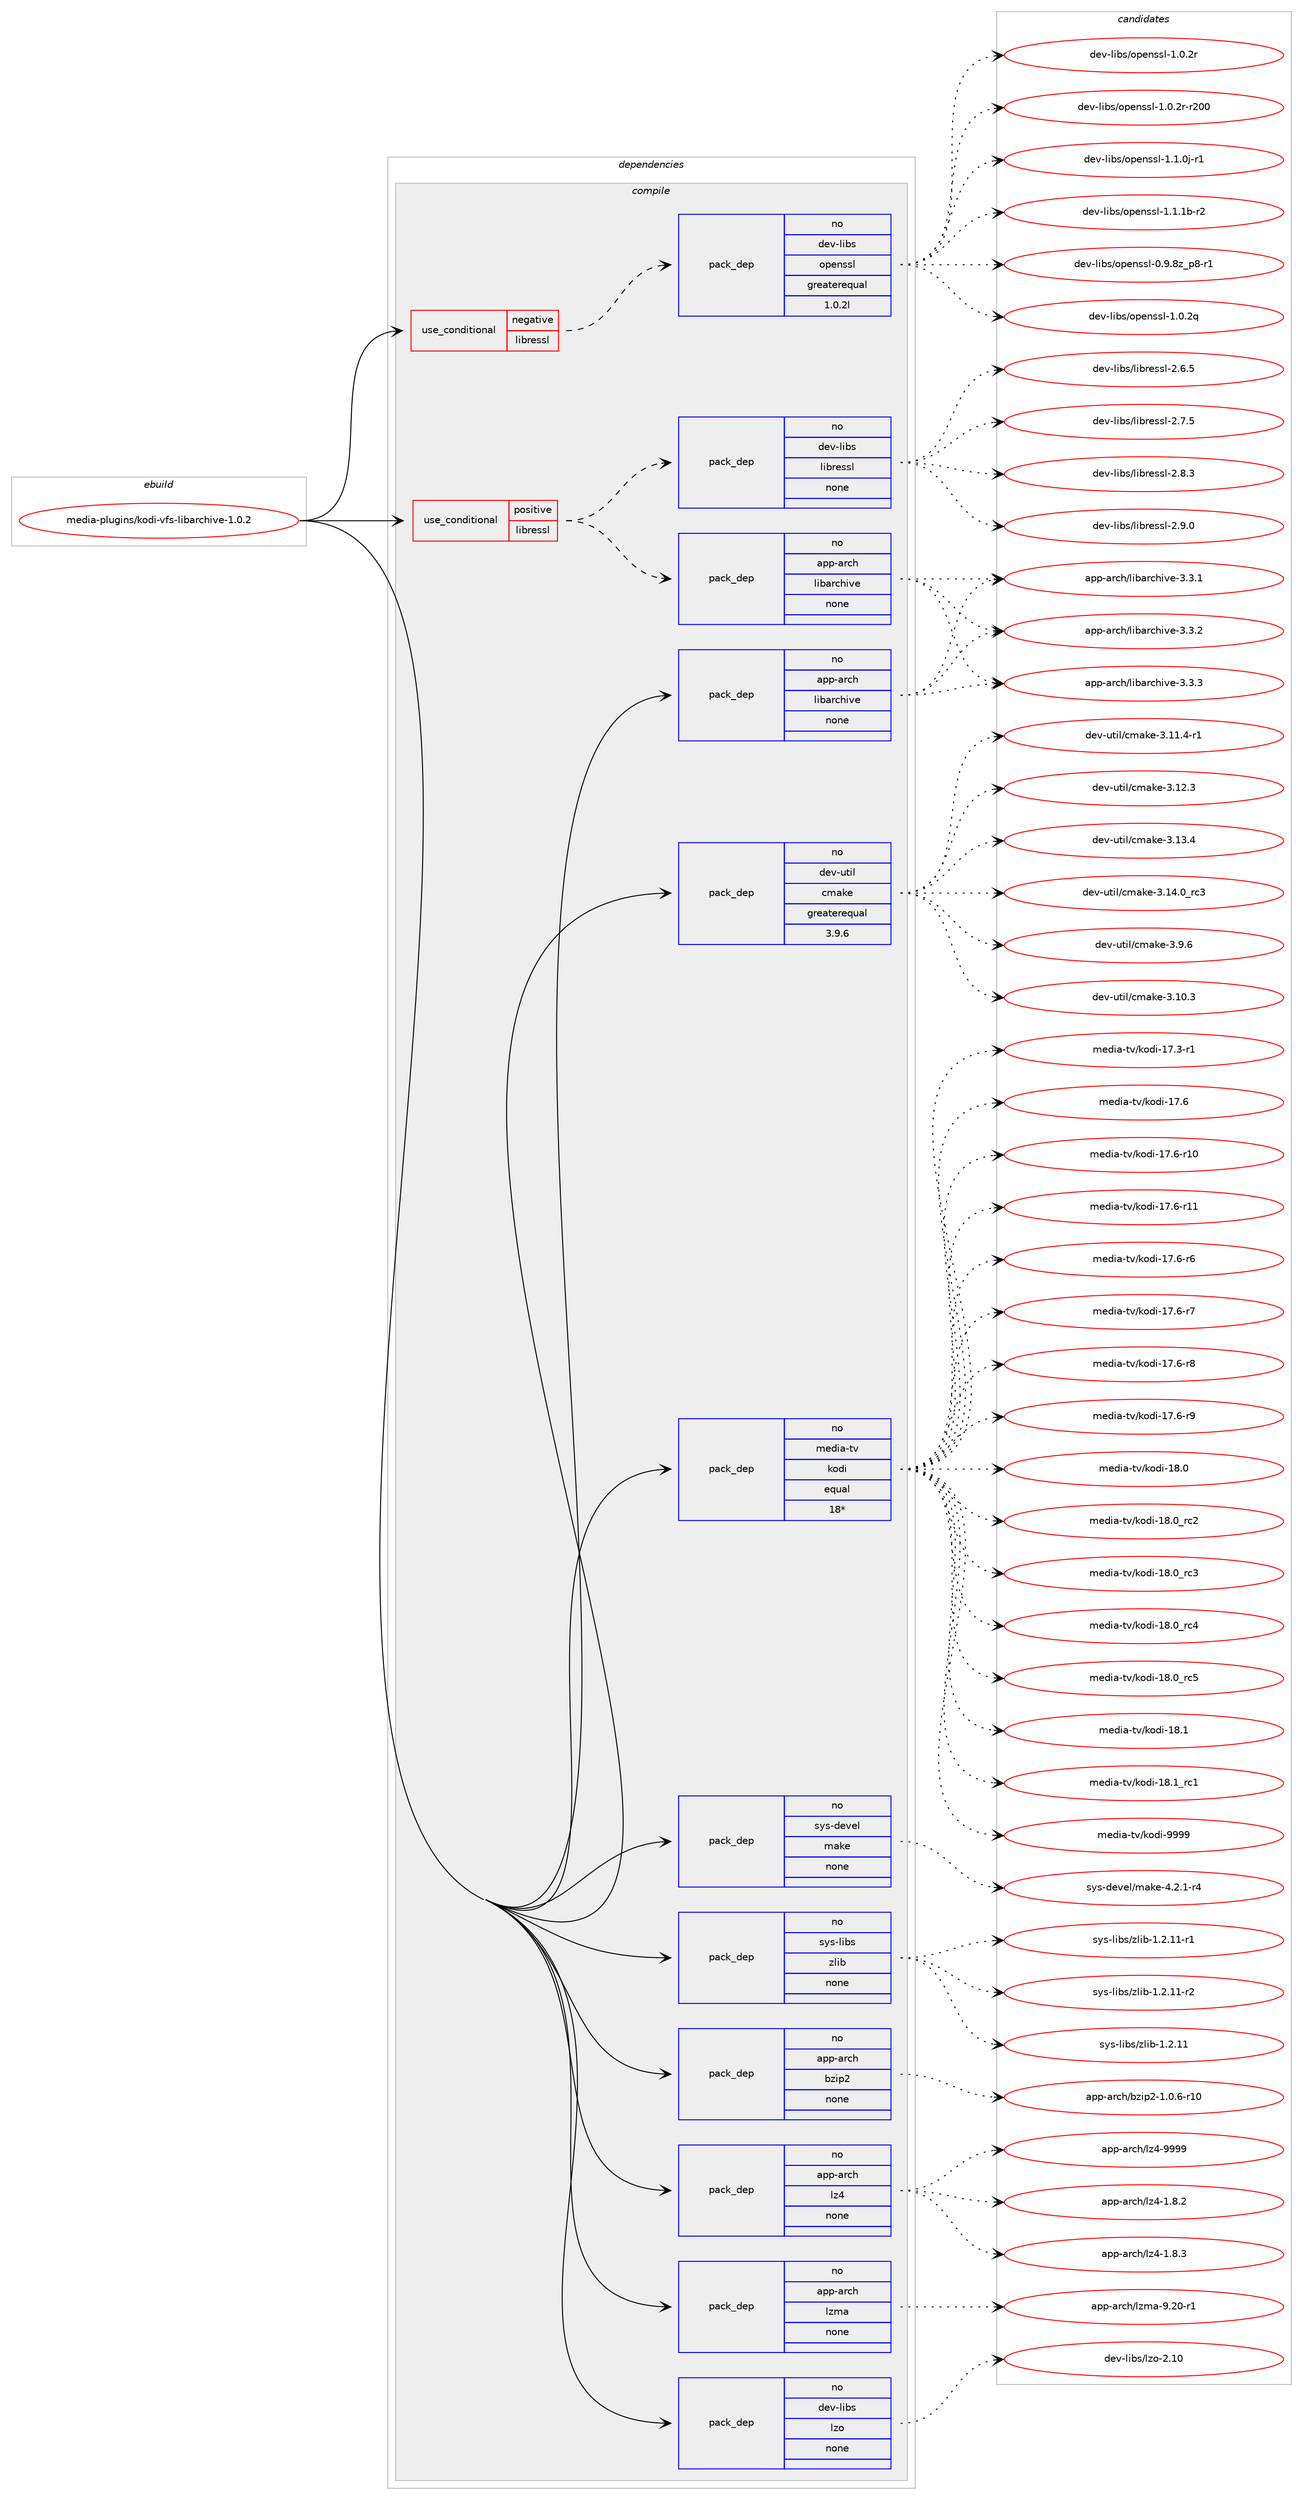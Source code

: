 digraph prolog {

# *************
# Graph options
# *************

newrank=true;
concentrate=true;
compound=true;
graph [rankdir=LR,fontname=Helvetica,fontsize=10,ranksep=1.5];#, ranksep=2.5, nodesep=0.2];
edge  [arrowhead=vee];
node  [fontname=Helvetica,fontsize=10];

# **********
# The ebuild
# **********

subgraph cluster_leftcol {
color=gray;
rank=same;
label=<<i>ebuild</i>>;
id [label="media-plugins/kodi-vfs-libarchive-1.0.2", color=red, width=4, href="../media-plugins/kodi-vfs-libarchive-1.0.2.svg"];
}

# ****************
# The dependencies
# ****************

subgraph cluster_midcol {
color=gray;
label=<<i>dependencies</i>>;
subgraph cluster_compile {
fillcolor="#eeeeee";
style=filled;
label=<<i>compile</i>>;
subgraph cond436480 {
dependency1621964 [label=<<TABLE BORDER="0" CELLBORDER="1" CELLSPACING="0" CELLPADDING="4"><TR><TD ROWSPAN="3" CELLPADDING="10">use_conditional</TD></TR><TR><TD>negative</TD></TR><TR><TD>libressl</TD></TR></TABLE>>, shape=none, color=red];
subgraph pack1159336 {
dependency1621965 [label=<<TABLE BORDER="0" CELLBORDER="1" CELLSPACING="0" CELLPADDING="4" WIDTH="220"><TR><TD ROWSPAN="6" CELLPADDING="30">pack_dep</TD></TR><TR><TD WIDTH="110">no</TD></TR><TR><TD>dev-libs</TD></TR><TR><TD>openssl</TD></TR><TR><TD>greaterequal</TD></TR><TR><TD>1.0.2l</TD></TR></TABLE>>, shape=none, color=blue];
}
dependency1621964:e -> dependency1621965:w [weight=20,style="dashed",arrowhead="vee"];
}
id:e -> dependency1621964:w [weight=20,style="solid",arrowhead="vee"];
subgraph cond436481 {
dependency1621966 [label=<<TABLE BORDER="0" CELLBORDER="1" CELLSPACING="0" CELLPADDING="4"><TR><TD ROWSPAN="3" CELLPADDING="10">use_conditional</TD></TR><TR><TD>positive</TD></TR><TR><TD>libressl</TD></TR></TABLE>>, shape=none, color=red];
subgraph pack1159337 {
dependency1621967 [label=<<TABLE BORDER="0" CELLBORDER="1" CELLSPACING="0" CELLPADDING="4" WIDTH="220"><TR><TD ROWSPAN="6" CELLPADDING="30">pack_dep</TD></TR><TR><TD WIDTH="110">no</TD></TR><TR><TD>dev-libs</TD></TR><TR><TD>libressl</TD></TR><TR><TD>none</TD></TR><TR><TD></TD></TR></TABLE>>, shape=none, color=blue];
}
dependency1621966:e -> dependency1621967:w [weight=20,style="dashed",arrowhead="vee"];
subgraph pack1159338 {
dependency1621968 [label=<<TABLE BORDER="0" CELLBORDER="1" CELLSPACING="0" CELLPADDING="4" WIDTH="220"><TR><TD ROWSPAN="6" CELLPADDING="30">pack_dep</TD></TR><TR><TD WIDTH="110">no</TD></TR><TR><TD>app-arch</TD></TR><TR><TD>libarchive</TD></TR><TR><TD>none</TD></TR><TR><TD></TD></TR></TABLE>>, shape=none, color=blue];
}
dependency1621966:e -> dependency1621968:w [weight=20,style="dashed",arrowhead="vee"];
}
id:e -> dependency1621966:w [weight=20,style="solid",arrowhead="vee"];
subgraph pack1159339 {
dependency1621969 [label=<<TABLE BORDER="0" CELLBORDER="1" CELLSPACING="0" CELLPADDING="4" WIDTH="220"><TR><TD ROWSPAN="6" CELLPADDING="30">pack_dep</TD></TR><TR><TD WIDTH="110">no</TD></TR><TR><TD>app-arch</TD></TR><TR><TD>bzip2</TD></TR><TR><TD>none</TD></TR><TR><TD></TD></TR></TABLE>>, shape=none, color=blue];
}
id:e -> dependency1621969:w [weight=20,style="solid",arrowhead="vee"];
subgraph pack1159340 {
dependency1621970 [label=<<TABLE BORDER="0" CELLBORDER="1" CELLSPACING="0" CELLPADDING="4" WIDTH="220"><TR><TD ROWSPAN="6" CELLPADDING="30">pack_dep</TD></TR><TR><TD WIDTH="110">no</TD></TR><TR><TD>app-arch</TD></TR><TR><TD>libarchive</TD></TR><TR><TD>none</TD></TR><TR><TD></TD></TR></TABLE>>, shape=none, color=blue];
}
id:e -> dependency1621970:w [weight=20,style="solid",arrowhead="vee"];
subgraph pack1159341 {
dependency1621971 [label=<<TABLE BORDER="0" CELLBORDER="1" CELLSPACING="0" CELLPADDING="4" WIDTH="220"><TR><TD ROWSPAN="6" CELLPADDING="30">pack_dep</TD></TR><TR><TD WIDTH="110">no</TD></TR><TR><TD>app-arch</TD></TR><TR><TD>lz4</TD></TR><TR><TD>none</TD></TR><TR><TD></TD></TR></TABLE>>, shape=none, color=blue];
}
id:e -> dependency1621971:w [weight=20,style="solid",arrowhead="vee"];
subgraph pack1159342 {
dependency1621972 [label=<<TABLE BORDER="0" CELLBORDER="1" CELLSPACING="0" CELLPADDING="4" WIDTH="220"><TR><TD ROWSPAN="6" CELLPADDING="30">pack_dep</TD></TR><TR><TD WIDTH="110">no</TD></TR><TR><TD>app-arch</TD></TR><TR><TD>lzma</TD></TR><TR><TD>none</TD></TR><TR><TD></TD></TR></TABLE>>, shape=none, color=blue];
}
id:e -> dependency1621972:w [weight=20,style="solid",arrowhead="vee"];
subgraph pack1159343 {
dependency1621973 [label=<<TABLE BORDER="0" CELLBORDER="1" CELLSPACING="0" CELLPADDING="4" WIDTH="220"><TR><TD ROWSPAN="6" CELLPADDING="30">pack_dep</TD></TR><TR><TD WIDTH="110">no</TD></TR><TR><TD>dev-libs</TD></TR><TR><TD>lzo</TD></TR><TR><TD>none</TD></TR><TR><TD></TD></TR></TABLE>>, shape=none, color=blue];
}
id:e -> dependency1621973:w [weight=20,style="solid",arrowhead="vee"];
subgraph pack1159344 {
dependency1621974 [label=<<TABLE BORDER="0" CELLBORDER="1" CELLSPACING="0" CELLPADDING="4" WIDTH="220"><TR><TD ROWSPAN="6" CELLPADDING="30">pack_dep</TD></TR><TR><TD WIDTH="110">no</TD></TR><TR><TD>dev-util</TD></TR><TR><TD>cmake</TD></TR><TR><TD>greaterequal</TD></TR><TR><TD>3.9.6</TD></TR></TABLE>>, shape=none, color=blue];
}
id:e -> dependency1621974:w [weight=20,style="solid",arrowhead="vee"];
subgraph pack1159345 {
dependency1621975 [label=<<TABLE BORDER="0" CELLBORDER="1" CELLSPACING="0" CELLPADDING="4" WIDTH="220"><TR><TD ROWSPAN="6" CELLPADDING="30">pack_dep</TD></TR><TR><TD WIDTH="110">no</TD></TR><TR><TD>media-tv</TD></TR><TR><TD>kodi</TD></TR><TR><TD>equal</TD></TR><TR><TD>18*</TD></TR></TABLE>>, shape=none, color=blue];
}
id:e -> dependency1621975:w [weight=20,style="solid",arrowhead="vee"];
subgraph pack1159346 {
dependency1621976 [label=<<TABLE BORDER="0" CELLBORDER="1" CELLSPACING="0" CELLPADDING="4" WIDTH="220"><TR><TD ROWSPAN="6" CELLPADDING="30">pack_dep</TD></TR><TR><TD WIDTH="110">no</TD></TR><TR><TD>sys-devel</TD></TR><TR><TD>make</TD></TR><TR><TD>none</TD></TR><TR><TD></TD></TR></TABLE>>, shape=none, color=blue];
}
id:e -> dependency1621976:w [weight=20,style="solid",arrowhead="vee"];
subgraph pack1159347 {
dependency1621977 [label=<<TABLE BORDER="0" CELLBORDER="1" CELLSPACING="0" CELLPADDING="4" WIDTH="220"><TR><TD ROWSPAN="6" CELLPADDING="30">pack_dep</TD></TR><TR><TD WIDTH="110">no</TD></TR><TR><TD>sys-libs</TD></TR><TR><TD>zlib</TD></TR><TR><TD>none</TD></TR><TR><TD></TD></TR></TABLE>>, shape=none, color=blue];
}
id:e -> dependency1621977:w [weight=20,style="solid",arrowhead="vee"];
}
subgraph cluster_compileandrun {
fillcolor="#eeeeee";
style=filled;
label=<<i>compile and run</i>>;
}
subgraph cluster_run {
fillcolor="#eeeeee";
style=filled;
label=<<i>run</i>>;
}
}

# **************
# The candidates
# **************

subgraph cluster_choices {
rank=same;
color=gray;
label=<<i>candidates</i>>;

subgraph choice1159336 {
color=black;
nodesep=1;
choice10010111845108105981154711111210111011511510845484657465612295112564511449 [label="dev-libs/openssl-0.9.8z_p8-r1", color=red, width=4,href="../dev-libs/openssl-0.9.8z_p8-r1.svg"];
choice100101118451081059811547111112101110115115108454946484650113 [label="dev-libs/openssl-1.0.2q", color=red, width=4,href="../dev-libs/openssl-1.0.2q.svg"];
choice100101118451081059811547111112101110115115108454946484650114 [label="dev-libs/openssl-1.0.2r", color=red, width=4,href="../dev-libs/openssl-1.0.2r.svg"];
choice10010111845108105981154711111210111011511510845494648465011445114504848 [label="dev-libs/openssl-1.0.2r-r200", color=red, width=4,href="../dev-libs/openssl-1.0.2r-r200.svg"];
choice1001011184510810598115471111121011101151151084549464946481064511449 [label="dev-libs/openssl-1.1.0j-r1", color=red, width=4,href="../dev-libs/openssl-1.1.0j-r1.svg"];
choice100101118451081059811547111112101110115115108454946494649984511450 [label="dev-libs/openssl-1.1.1b-r2", color=red, width=4,href="../dev-libs/openssl-1.1.1b-r2.svg"];
dependency1621965:e -> choice10010111845108105981154711111210111011511510845484657465612295112564511449:w [style=dotted,weight="100"];
dependency1621965:e -> choice100101118451081059811547111112101110115115108454946484650113:w [style=dotted,weight="100"];
dependency1621965:e -> choice100101118451081059811547111112101110115115108454946484650114:w [style=dotted,weight="100"];
dependency1621965:e -> choice10010111845108105981154711111210111011511510845494648465011445114504848:w [style=dotted,weight="100"];
dependency1621965:e -> choice1001011184510810598115471111121011101151151084549464946481064511449:w [style=dotted,weight="100"];
dependency1621965:e -> choice100101118451081059811547111112101110115115108454946494649984511450:w [style=dotted,weight="100"];
}
subgraph choice1159337 {
color=black;
nodesep=1;
choice10010111845108105981154710810598114101115115108455046544653 [label="dev-libs/libressl-2.6.5", color=red, width=4,href="../dev-libs/libressl-2.6.5.svg"];
choice10010111845108105981154710810598114101115115108455046554653 [label="dev-libs/libressl-2.7.5", color=red, width=4,href="../dev-libs/libressl-2.7.5.svg"];
choice10010111845108105981154710810598114101115115108455046564651 [label="dev-libs/libressl-2.8.3", color=red, width=4,href="../dev-libs/libressl-2.8.3.svg"];
choice10010111845108105981154710810598114101115115108455046574648 [label="dev-libs/libressl-2.9.0", color=red, width=4,href="../dev-libs/libressl-2.9.0.svg"];
dependency1621967:e -> choice10010111845108105981154710810598114101115115108455046544653:w [style=dotted,weight="100"];
dependency1621967:e -> choice10010111845108105981154710810598114101115115108455046554653:w [style=dotted,weight="100"];
dependency1621967:e -> choice10010111845108105981154710810598114101115115108455046564651:w [style=dotted,weight="100"];
dependency1621967:e -> choice10010111845108105981154710810598114101115115108455046574648:w [style=dotted,weight="100"];
}
subgraph choice1159338 {
color=black;
nodesep=1;
choice9711211245971149910447108105989711499104105118101455146514649 [label="app-arch/libarchive-3.3.1", color=red, width=4,href="../app-arch/libarchive-3.3.1.svg"];
choice9711211245971149910447108105989711499104105118101455146514650 [label="app-arch/libarchive-3.3.2", color=red, width=4,href="../app-arch/libarchive-3.3.2.svg"];
choice9711211245971149910447108105989711499104105118101455146514651 [label="app-arch/libarchive-3.3.3", color=red, width=4,href="../app-arch/libarchive-3.3.3.svg"];
dependency1621968:e -> choice9711211245971149910447108105989711499104105118101455146514649:w [style=dotted,weight="100"];
dependency1621968:e -> choice9711211245971149910447108105989711499104105118101455146514650:w [style=dotted,weight="100"];
dependency1621968:e -> choice9711211245971149910447108105989711499104105118101455146514651:w [style=dotted,weight="100"];
}
subgraph choice1159339 {
color=black;
nodesep=1;
choice97112112459711499104479812210511250454946484654451144948 [label="app-arch/bzip2-1.0.6-r10", color=red, width=4,href="../app-arch/bzip2-1.0.6-r10.svg"];
dependency1621969:e -> choice97112112459711499104479812210511250454946484654451144948:w [style=dotted,weight="100"];
}
subgraph choice1159340 {
color=black;
nodesep=1;
choice9711211245971149910447108105989711499104105118101455146514649 [label="app-arch/libarchive-3.3.1", color=red, width=4,href="../app-arch/libarchive-3.3.1.svg"];
choice9711211245971149910447108105989711499104105118101455146514650 [label="app-arch/libarchive-3.3.2", color=red, width=4,href="../app-arch/libarchive-3.3.2.svg"];
choice9711211245971149910447108105989711499104105118101455146514651 [label="app-arch/libarchive-3.3.3", color=red, width=4,href="../app-arch/libarchive-3.3.3.svg"];
dependency1621970:e -> choice9711211245971149910447108105989711499104105118101455146514649:w [style=dotted,weight="100"];
dependency1621970:e -> choice9711211245971149910447108105989711499104105118101455146514650:w [style=dotted,weight="100"];
dependency1621970:e -> choice9711211245971149910447108105989711499104105118101455146514651:w [style=dotted,weight="100"];
}
subgraph choice1159341 {
color=black;
nodesep=1;
choice971121124597114991044710812252454946564650 [label="app-arch/lz4-1.8.2", color=red, width=4,href="../app-arch/lz4-1.8.2.svg"];
choice971121124597114991044710812252454946564651 [label="app-arch/lz4-1.8.3", color=red, width=4,href="../app-arch/lz4-1.8.3.svg"];
choice9711211245971149910447108122524557575757 [label="app-arch/lz4-9999", color=red, width=4,href="../app-arch/lz4-9999.svg"];
dependency1621971:e -> choice971121124597114991044710812252454946564650:w [style=dotted,weight="100"];
dependency1621971:e -> choice971121124597114991044710812252454946564651:w [style=dotted,weight="100"];
dependency1621971:e -> choice9711211245971149910447108122524557575757:w [style=dotted,weight="100"];
}
subgraph choice1159342 {
color=black;
nodesep=1;
choice97112112459711499104471081221099745574650484511449 [label="app-arch/lzma-9.20-r1", color=red, width=4,href="../app-arch/lzma-9.20-r1.svg"];
dependency1621972:e -> choice97112112459711499104471081221099745574650484511449:w [style=dotted,weight="100"];
}
subgraph choice1159343 {
color=black;
nodesep=1;
choice1001011184510810598115471081221114550464948 [label="dev-libs/lzo-2.10", color=red, width=4,href="../dev-libs/lzo-2.10.svg"];
dependency1621973:e -> choice1001011184510810598115471081221114550464948:w [style=dotted,weight="100"];
}
subgraph choice1159344 {
color=black;
nodesep=1;
choice1001011184511711610510847991099710710145514649484651 [label="dev-util/cmake-3.10.3", color=red, width=4,href="../dev-util/cmake-3.10.3.svg"];
choice10010111845117116105108479910997107101455146494946524511449 [label="dev-util/cmake-3.11.4-r1", color=red, width=4,href="../dev-util/cmake-3.11.4-r1.svg"];
choice1001011184511711610510847991099710710145514649504651 [label="dev-util/cmake-3.12.3", color=red, width=4,href="../dev-util/cmake-3.12.3.svg"];
choice1001011184511711610510847991099710710145514649514652 [label="dev-util/cmake-3.13.4", color=red, width=4,href="../dev-util/cmake-3.13.4.svg"];
choice1001011184511711610510847991099710710145514649524648951149951 [label="dev-util/cmake-3.14.0_rc3", color=red, width=4,href="../dev-util/cmake-3.14.0_rc3.svg"];
choice10010111845117116105108479910997107101455146574654 [label="dev-util/cmake-3.9.6", color=red, width=4,href="../dev-util/cmake-3.9.6.svg"];
dependency1621974:e -> choice1001011184511711610510847991099710710145514649484651:w [style=dotted,weight="100"];
dependency1621974:e -> choice10010111845117116105108479910997107101455146494946524511449:w [style=dotted,weight="100"];
dependency1621974:e -> choice1001011184511711610510847991099710710145514649504651:w [style=dotted,weight="100"];
dependency1621974:e -> choice1001011184511711610510847991099710710145514649514652:w [style=dotted,weight="100"];
dependency1621974:e -> choice1001011184511711610510847991099710710145514649524648951149951:w [style=dotted,weight="100"];
dependency1621974:e -> choice10010111845117116105108479910997107101455146574654:w [style=dotted,weight="100"];
}
subgraph choice1159345 {
color=black;
nodesep=1;
choice10910110010597451161184710711110010545495546514511449 [label="media-tv/kodi-17.3-r1", color=red, width=4,href="../media-tv/kodi-17.3-r1.svg"];
choice1091011001059745116118471071111001054549554654 [label="media-tv/kodi-17.6", color=red, width=4,href="../media-tv/kodi-17.6.svg"];
choice1091011001059745116118471071111001054549554654451144948 [label="media-tv/kodi-17.6-r10", color=red, width=4,href="../media-tv/kodi-17.6-r10.svg"];
choice1091011001059745116118471071111001054549554654451144949 [label="media-tv/kodi-17.6-r11", color=red, width=4,href="../media-tv/kodi-17.6-r11.svg"];
choice10910110010597451161184710711110010545495546544511454 [label="media-tv/kodi-17.6-r6", color=red, width=4,href="../media-tv/kodi-17.6-r6.svg"];
choice10910110010597451161184710711110010545495546544511455 [label="media-tv/kodi-17.6-r7", color=red, width=4,href="../media-tv/kodi-17.6-r7.svg"];
choice10910110010597451161184710711110010545495546544511456 [label="media-tv/kodi-17.6-r8", color=red, width=4,href="../media-tv/kodi-17.6-r8.svg"];
choice10910110010597451161184710711110010545495546544511457 [label="media-tv/kodi-17.6-r9", color=red, width=4,href="../media-tv/kodi-17.6-r9.svg"];
choice1091011001059745116118471071111001054549564648 [label="media-tv/kodi-18.0", color=red, width=4,href="../media-tv/kodi-18.0.svg"];
choice1091011001059745116118471071111001054549564648951149950 [label="media-tv/kodi-18.0_rc2", color=red, width=4,href="../media-tv/kodi-18.0_rc2.svg"];
choice1091011001059745116118471071111001054549564648951149951 [label="media-tv/kodi-18.0_rc3", color=red, width=4,href="../media-tv/kodi-18.0_rc3.svg"];
choice1091011001059745116118471071111001054549564648951149952 [label="media-tv/kodi-18.0_rc4", color=red, width=4,href="../media-tv/kodi-18.0_rc4.svg"];
choice1091011001059745116118471071111001054549564648951149953 [label="media-tv/kodi-18.0_rc5", color=red, width=4,href="../media-tv/kodi-18.0_rc5.svg"];
choice1091011001059745116118471071111001054549564649 [label="media-tv/kodi-18.1", color=red, width=4,href="../media-tv/kodi-18.1.svg"];
choice1091011001059745116118471071111001054549564649951149949 [label="media-tv/kodi-18.1_rc1", color=red, width=4,href="../media-tv/kodi-18.1_rc1.svg"];
choice1091011001059745116118471071111001054557575757 [label="media-tv/kodi-9999", color=red, width=4,href="../media-tv/kodi-9999.svg"];
dependency1621975:e -> choice10910110010597451161184710711110010545495546514511449:w [style=dotted,weight="100"];
dependency1621975:e -> choice1091011001059745116118471071111001054549554654:w [style=dotted,weight="100"];
dependency1621975:e -> choice1091011001059745116118471071111001054549554654451144948:w [style=dotted,weight="100"];
dependency1621975:e -> choice1091011001059745116118471071111001054549554654451144949:w [style=dotted,weight="100"];
dependency1621975:e -> choice10910110010597451161184710711110010545495546544511454:w [style=dotted,weight="100"];
dependency1621975:e -> choice10910110010597451161184710711110010545495546544511455:w [style=dotted,weight="100"];
dependency1621975:e -> choice10910110010597451161184710711110010545495546544511456:w [style=dotted,weight="100"];
dependency1621975:e -> choice10910110010597451161184710711110010545495546544511457:w [style=dotted,weight="100"];
dependency1621975:e -> choice1091011001059745116118471071111001054549564648:w [style=dotted,weight="100"];
dependency1621975:e -> choice1091011001059745116118471071111001054549564648951149950:w [style=dotted,weight="100"];
dependency1621975:e -> choice1091011001059745116118471071111001054549564648951149951:w [style=dotted,weight="100"];
dependency1621975:e -> choice1091011001059745116118471071111001054549564648951149952:w [style=dotted,weight="100"];
dependency1621975:e -> choice1091011001059745116118471071111001054549564648951149953:w [style=dotted,weight="100"];
dependency1621975:e -> choice1091011001059745116118471071111001054549564649:w [style=dotted,weight="100"];
dependency1621975:e -> choice1091011001059745116118471071111001054549564649951149949:w [style=dotted,weight="100"];
dependency1621975:e -> choice1091011001059745116118471071111001054557575757:w [style=dotted,weight="100"];
}
subgraph choice1159346 {
color=black;
nodesep=1;
choice1151211154510010111810110847109971071014552465046494511452 [label="sys-devel/make-4.2.1-r4", color=red, width=4,href="../sys-devel/make-4.2.1-r4.svg"];
dependency1621976:e -> choice1151211154510010111810110847109971071014552465046494511452:w [style=dotted,weight="100"];
}
subgraph choice1159347 {
color=black;
nodesep=1;
choice1151211154510810598115471221081059845494650464949 [label="sys-libs/zlib-1.2.11", color=red, width=4,href="../sys-libs/zlib-1.2.11.svg"];
choice11512111545108105981154712210810598454946504649494511449 [label="sys-libs/zlib-1.2.11-r1", color=red, width=4,href="../sys-libs/zlib-1.2.11-r1.svg"];
choice11512111545108105981154712210810598454946504649494511450 [label="sys-libs/zlib-1.2.11-r2", color=red, width=4,href="../sys-libs/zlib-1.2.11-r2.svg"];
dependency1621977:e -> choice1151211154510810598115471221081059845494650464949:w [style=dotted,weight="100"];
dependency1621977:e -> choice11512111545108105981154712210810598454946504649494511449:w [style=dotted,weight="100"];
dependency1621977:e -> choice11512111545108105981154712210810598454946504649494511450:w [style=dotted,weight="100"];
}
}

}
